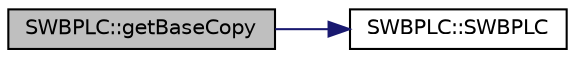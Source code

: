 digraph "SWBPLC::getBaseCopy"
{
  edge [fontname="Helvetica",fontsize="10",labelfontname="Helvetica",labelfontsize="10"];
  node [fontname="Helvetica",fontsize="10",shape=record];
  rankdir="LR";
  Node1 [label="SWBPLC::getBaseCopy",height=0.2,width=0.4,color="black", fillcolor="grey75", style="filled", fontcolor="black"];
  Node1 -> Node2 [color="midnightblue",fontsize="10",style="solid",fontname="Helvetica"];
  Node2 [label="SWBPLC::SWBPLC",height=0.2,width=0.4,color="black", fillcolor="white", style="filled",URL="$class_s_w_b_p_l_c.html#a320f4e2b023038668d941ce5d0c46aeb"];
}
